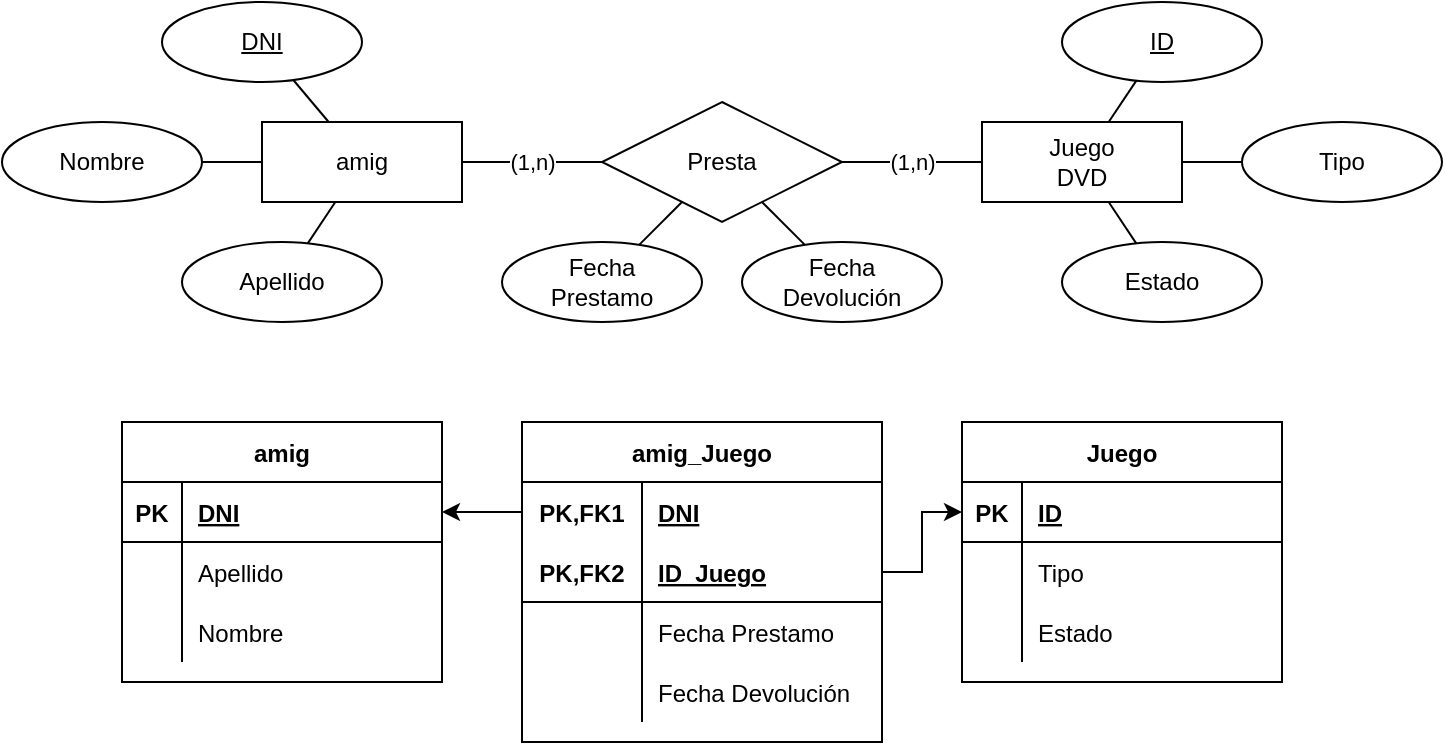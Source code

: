 <mxfile version="13.9.9" type="device" pages="4"><diagram id="AQNqJE5nd0ixuF-CtMlH" name="Ejercicio 1"><mxGraphModel dx="850" dy="504" grid="1" gridSize="10" guides="1" tooltips="1" connect="1" arrows="1" fold="1" page="1" pageScale="1" pageWidth="1100" pageHeight="850" math="0" shadow="0"><root><mxCell id="JbtsNZBHJSZYgDaSx_lo-0"/><mxCell id="JbtsNZBHJSZYgDaSx_lo-1" parent="JbtsNZBHJSZYgDaSx_lo-0"/><mxCell id="JbtsNZBHJSZYgDaSx_lo-2" value="amig" style="shape=table;startSize=30;container=1;collapsible=1;childLayout=tableLayout;fixedRows=1;rowLines=0;fontStyle=1;align=center;resizeLast=1;" vertex="1" parent="JbtsNZBHJSZYgDaSx_lo-1"><mxGeometry x="120" y="220" width="160" height="130" as="geometry"><mxRectangle x="100" y="360" width="70" height="30" as="alternateBounds"/></mxGeometry></mxCell><mxCell id="JbtsNZBHJSZYgDaSx_lo-3" value="" style="shape=partialRectangle;collapsible=0;dropTarget=0;pointerEvents=0;fillColor=none;top=0;left=0;bottom=1;right=0;points=[[0,0.5],[1,0.5]];portConstraint=eastwest;" vertex="1" parent="JbtsNZBHJSZYgDaSx_lo-2"><mxGeometry y="30" width="160" height="30" as="geometry"/></mxCell><mxCell id="JbtsNZBHJSZYgDaSx_lo-4" value="PK" style="shape=partialRectangle;connectable=0;fillColor=none;top=0;left=0;bottom=0;right=0;fontStyle=1;overflow=hidden;" vertex="1" parent="JbtsNZBHJSZYgDaSx_lo-3"><mxGeometry width="30" height="30" as="geometry"/></mxCell><mxCell id="JbtsNZBHJSZYgDaSx_lo-5" value="DNI" style="shape=partialRectangle;connectable=0;fillColor=none;top=0;left=0;bottom=0;right=0;align=left;spacingLeft=6;fontStyle=5;overflow=hidden;" vertex="1" parent="JbtsNZBHJSZYgDaSx_lo-3"><mxGeometry x="30" width="130" height="30" as="geometry"/></mxCell><mxCell id="JbtsNZBHJSZYgDaSx_lo-6" value="" style="shape=partialRectangle;collapsible=0;dropTarget=0;pointerEvents=0;fillColor=none;top=0;left=0;bottom=0;right=0;points=[[0,0.5],[1,0.5]];portConstraint=eastwest;" vertex="1" parent="JbtsNZBHJSZYgDaSx_lo-2"><mxGeometry y="60" width="160" height="30" as="geometry"/></mxCell><mxCell id="JbtsNZBHJSZYgDaSx_lo-7" value="" style="shape=partialRectangle;connectable=0;fillColor=none;top=0;left=0;bottom=0;right=0;editable=1;overflow=hidden;" vertex="1" parent="JbtsNZBHJSZYgDaSx_lo-6"><mxGeometry width="30" height="30" as="geometry"/></mxCell><mxCell id="JbtsNZBHJSZYgDaSx_lo-8" value="Apellido" style="shape=partialRectangle;connectable=0;fillColor=none;top=0;left=0;bottom=0;right=0;align=left;spacingLeft=6;overflow=hidden;" vertex="1" parent="JbtsNZBHJSZYgDaSx_lo-6"><mxGeometry x="30" width="130" height="30" as="geometry"/></mxCell><mxCell id="JbtsNZBHJSZYgDaSx_lo-9" value="" style="shape=partialRectangle;collapsible=0;dropTarget=0;pointerEvents=0;fillColor=none;top=0;left=0;bottom=0;right=0;points=[[0,0.5],[1,0.5]];portConstraint=eastwest;" vertex="1" parent="JbtsNZBHJSZYgDaSx_lo-2"><mxGeometry y="90" width="160" height="30" as="geometry"/></mxCell><mxCell id="JbtsNZBHJSZYgDaSx_lo-10" value="" style="shape=partialRectangle;connectable=0;fillColor=none;top=0;left=0;bottom=0;right=0;editable=1;overflow=hidden;" vertex="1" parent="JbtsNZBHJSZYgDaSx_lo-9"><mxGeometry width="30" height="30" as="geometry"/></mxCell><mxCell id="JbtsNZBHJSZYgDaSx_lo-11" value="Nombre" style="shape=partialRectangle;connectable=0;fillColor=none;top=0;left=0;bottom=0;right=0;align=left;spacingLeft=6;overflow=hidden;" vertex="1" parent="JbtsNZBHJSZYgDaSx_lo-9"><mxGeometry x="30" width="130" height="30" as="geometry"/></mxCell><mxCell id="JbtsNZBHJSZYgDaSx_lo-12" value="Juego" style="shape=table;startSize=30;container=1;collapsible=1;childLayout=tableLayout;fixedRows=1;rowLines=0;fontStyle=1;align=center;resizeLast=1;" vertex="1" parent="JbtsNZBHJSZYgDaSx_lo-1"><mxGeometry x="540" y="220" width="160" height="130" as="geometry"/></mxCell><mxCell id="JbtsNZBHJSZYgDaSx_lo-13" value="" style="shape=partialRectangle;collapsible=0;dropTarget=0;pointerEvents=0;fillColor=none;top=0;left=0;bottom=1;right=0;points=[[0,0.5],[1,0.5]];portConstraint=eastwest;" vertex="1" parent="JbtsNZBHJSZYgDaSx_lo-12"><mxGeometry y="30" width="160" height="30" as="geometry"/></mxCell><mxCell id="JbtsNZBHJSZYgDaSx_lo-14" value="PK" style="shape=partialRectangle;connectable=0;fillColor=none;top=0;left=0;bottom=0;right=0;fontStyle=1;overflow=hidden;" vertex="1" parent="JbtsNZBHJSZYgDaSx_lo-13"><mxGeometry width="30" height="30" as="geometry"/></mxCell><mxCell id="JbtsNZBHJSZYgDaSx_lo-15" value="ID" style="shape=partialRectangle;connectable=0;fillColor=none;top=0;left=0;bottom=0;right=0;align=left;spacingLeft=6;fontStyle=5;overflow=hidden;" vertex="1" parent="JbtsNZBHJSZYgDaSx_lo-13"><mxGeometry x="30" width="130" height="30" as="geometry"/></mxCell><mxCell id="JbtsNZBHJSZYgDaSx_lo-16" value="" style="shape=partialRectangle;collapsible=0;dropTarget=0;pointerEvents=0;fillColor=none;top=0;left=0;bottom=0;right=0;points=[[0,0.5],[1,0.5]];portConstraint=eastwest;" vertex="1" parent="JbtsNZBHJSZYgDaSx_lo-12"><mxGeometry y="60" width="160" height="30" as="geometry"/></mxCell><mxCell id="JbtsNZBHJSZYgDaSx_lo-17" value="" style="shape=partialRectangle;connectable=0;fillColor=none;top=0;left=0;bottom=0;right=0;editable=1;overflow=hidden;" vertex="1" parent="JbtsNZBHJSZYgDaSx_lo-16"><mxGeometry width="30" height="30" as="geometry"/></mxCell><mxCell id="JbtsNZBHJSZYgDaSx_lo-18" value="Tipo" style="shape=partialRectangle;connectable=0;fillColor=none;top=0;left=0;bottom=0;right=0;align=left;spacingLeft=6;overflow=hidden;" vertex="1" parent="JbtsNZBHJSZYgDaSx_lo-16"><mxGeometry x="30" width="130" height="30" as="geometry"/></mxCell><mxCell id="JbtsNZBHJSZYgDaSx_lo-19" value="" style="shape=partialRectangle;collapsible=0;dropTarget=0;pointerEvents=0;fillColor=none;top=0;left=0;bottom=0;right=0;points=[[0,0.5],[1,0.5]];portConstraint=eastwest;" vertex="1" parent="JbtsNZBHJSZYgDaSx_lo-12"><mxGeometry y="90" width="160" height="30" as="geometry"/></mxCell><mxCell id="JbtsNZBHJSZYgDaSx_lo-20" value="" style="shape=partialRectangle;connectable=0;fillColor=none;top=0;left=0;bottom=0;right=0;editable=1;overflow=hidden;" vertex="1" parent="JbtsNZBHJSZYgDaSx_lo-19"><mxGeometry width="30" height="30" as="geometry"/></mxCell><mxCell id="JbtsNZBHJSZYgDaSx_lo-21" value="Estado" style="shape=partialRectangle;connectable=0;fillColor=none;top=0;left=0;bottom=0;right=0;align=left;spacingLeft=6;overflow=hidden;" vertex="1" parent="JbtsNZBHJSZYgDaSx_lo-19"><mxGeometry x="30" width="130" height="30" as="geometry"/></mxCell><mxCell id="JbtsNZBHJSZYgDaSx_lo-22" value="amig" style="whiteSpace=wrap;html=1;align=center;shadow=0;" vertex="1" parent="JbtsNZBHJSZYgDaSx_lo-1"><mxGeometry x="190" y="70" width="100" height="40" as="geometry"/></mxCell><mxCell id="JbtsNZBHJSZYgDaSx_lo-23" value="Juego&lt;br&gt;DVD" style="whiteSpace=wrap;html=1;align=center;shadow=0;" vertex="1" parent="JbtsNZBHJSZYgDaSx_lo-1"><mxGeometry x="550" y="70" width="100" height="40" as="geometry"/></mxCell><mxCell id="JbtsNZBHJSZYgDaSx_lo-24" value="Nombre" style="ellipse;whiteSpace=wrap;html=1;align=center;shadow=0;" vertex="1" parent="JbtsNZBHJSZYgDaSx_lo-1"><mxGeometry x="60" y="70" width="100" height="40" as="geometry"/></mxCell><mxCell id="JbtsNZBHJSZYgDaSx_lo-25" value="" style="endArrow=none;html=1;rounded=0;" edge="1" parent="JbtsNZBHJSZYgDaSx_lo-1" source="JbtsNZBHJSZYgDaSx_lo-22" target="JbtsNZBHJSZYgDaSx_lo-24"><mxGeometry relative="1" as="geometry"><mxPoint x="220" y="210" as="sourcePoint"/><mxPoint x="380" y="210" as="targetPoint"/></mxGeometry></mxCell><mxCell id="JbtsNZBHJSZYgDaSx_lo-26" value="DNI" style="ellipse;whiteSpace=wrap;html=1;align=center;fontStyle=4;shadow=0;" vertex="1" parent="JbtsNZBHJSZYgDaSx_lo-1"><mxGeometry x="140" y="10" width="100" height="40" as="geometry"/></mxCell><mxCell id="JbtsNZBHJSZYgDaSx_lo-27" value="" style="endArrow=none;html=1;rounded=0;" edge="1" parent="JbtsNZBHJSZYgDaSx_lo-1" source="JbtsNZBHJSZYgDaSx_lo-26" target="JbtsNZBHJSZYgDaSx_lo-22"><mxGeometry relative="1" as="geometry"><mxPoint x="220" y="210" as="sourcePoint"/><mxPoint x="380" y="210" as="targetPoint"/></mxGeometry></mxCell><mxCell id="JbtsNZBHJSZYgDaSx_lo-28" value="ID" style="ellipse;whiteSpace=wrap;html=1;align=center;fontStyle=4;shadow=0;" vertex="1" parent="JbtsNZBHJSZYgDaSx_lo-1"><mxGeometry x="590" y="10" width="100" height="40" as="geometry"/></mxCell><mxCell id="JbtsNZBHJSZYgDaSx_lo-29" value="" style="endArrow=none;html=1;rounded=0;" edge="1" parent="JbtsNZBHJSZYgDaSx_lo-1" source="JbtsNZBHJSZYgDaSx_lo-28" target="JbtsNZBHJSZYgDaSx_lo-23"><mxGeometry relative="1" as="geometry"><mxPoint x="620" y="120" as="sourcePoint"/><mxPoint x="780" y="120" as="targetPoint"/></mxGeometry></mxCell><mxCell id="JbtsNZBHJSZYgDaSx_lo-30" value="Presta" style="shape=rhombus;perimeter=rhombusPerimeter;whiteSpace=wrap;html=1;align=center;shadow=0;" vertex="1" parent="JbtsNZBHJSZYgDaSx_lo-1"><mxGeometry x="360" y="60" width="120" height="60" as="geometry"/></mxCell><mxCell id="JbtsNZBHJSZYgDaSx_lo-31" value="(1,n)" style="endArrow=none;html=1;rounded=0;" edge="1" parent="JbtsNZBHJSZYgDaSx_lo-1" source="JbtsNZBHJSZYgDaSx_lo-22" target="JbtsNZBHJSZYgDaSx_lo-30"><mxGeometry relative="1" as="geometry"><mxPoint x="130" y="180" as="sourcePoint"/><mxPoint x="290" y="180" as="targetPoint"/></mxGeometry></mxCell><mxCell id="JbtsNZBHJSZYgDaSx_lo-32" value="(1,n)" style="endArrow=none;html=1;rounded=0;" edge="1" parent="JbtsNZBHJSZYgDaSx_lo-1" source="JbtsNZBHJSZYgDaSx_lo-30" target="JbtsNZBHJSZYgDaSx_lo-23"><mxGeometry relative="1" as="geometry"><mxPoint x="400" y="280" as="sourcePoint"/><mxPoint x="560" y="280" as="targetPoint"/></mxGeometry></mxCell><mxCell id="JbtsNZBHJSZYgDaSx_lo-33" value="Tipo" style="ellipse;whiteSpace=wrap;html=1;align=center;shadow=0;" vertex="1" parent="JbtsNZBHJSZYgDaSx_lo-1"><mxGeometry x="680" y="70" width="100" height="40" as="geometry"/></mxCell><mxCell id="JbtsNZBHJSZYgDaSx_lo-34" value="" style="endArrow=none;html=1;rounded=0;" edge="1" parent="JbtsNZBHJSZYgDaSx_lo-1" source="JbtsNZBHJSZYgDaSx_lo-23" target="JbtsNZBHJSZYgDaSx_lo-33"><mxGeometry relative="1" as="geometry"><mxPoint x="560" y="230" as="sourcePoint"/><mxPoint x="720" y="230" as="targetPoint"/></mxGeometry></mxCell><mxCell id="JbtsNZBHJSZYgDaSx_lo-35" value="Fecha&lt;br&gt;Prestamo" style="ellipse;whiteSpace=wrap;html=1;align=center;shadow=0;" vertex="1" parent="JbtsNZBHJSZYgDaSx_lo-1"><mxGeometry x="310" y="130" width="100" height="40" as="geometry"/></mxCell><mxCell id="JbtsNZBHJSZYgDaSx_lo-36" value="" style="endArrow=none;html=1;rounded=0;" edge="1" parent="JbtsNZBHJSZYgDaSx_lo-1" source="JbtsNZBHJSZYgDaSx_lo-35" target="JbtsNZBHJSZYgDaSx_lo-30"><mxGeometry relative="1" as="geometry"><mxPoint x="290" y="220" as="sourcePoint"/><mxPoint x="450" y="220" as="targetPoint"/></mxGeometry></mxCell><mxCell id="JbtsNZBHJSZYgDaSx_lo-37" value="Fecha&lt;br&gt;Devolución" style="ellipse;whiteSpace=wrap;html=1;align=center;" vertex="1" parent="JbtsNZBHJSZYgDaSx_lo-1"><mxGeometry x="430" y="130" width="100" height="40" as="geometry"/></mxCell><mxCell id="JbtsNZBHJSZYgDaSx_lo-38" value="" style="endArrow=none;html=1;rounded=0;" edge="1" parent="JbtsNZBHJSZYgDaSx_lo-1" source="JbtsNZBHJSZYgDaSx_lo-30" target="JbtsNZBHJSZYgDaSx_lo-37"><mxGeometry relative="1" as="geometry"><mxPoint x="460" y="280" as="sourcePoint"/><mxPoint x="620" y="280" as="targetPoint"/></mxGeometry></mxCell><mxCell id="JbtsNZBHJSZYgDaSx_lo-39" value="Estado" style="ellipse;whiteSpace=wrap;html=1;align=center;" vertex="1" parent="JbtsNZBHJSZYgDaSx_lo-1"><mxGeometry x="590" y="130" width="100" height="40" as="geometry"/></mxCell><mxCell id="JbtsNZBHJSZYgDaSx_lo-40" value="" style="endArrow=none;html=1;rounded=0;" edge="1" parent="JbtsNZBHJSZYgDaSx_lo-1" source="JbtsNZBHJSZYgDaSx_lo-23" target="JbtsNZBHJSZYgDaSx_lo-39"><mxGeometry relative="1" as="geometry"><mxPoint x="452.568" y="3.784" as="sourcePoint"/><mxPoint x="520" y="310" as="targetPoint"/></mxGeometry></mxCell><mxCell id="JbtsNZBHJSZYgDaSx_lo-41" value="Apellido" style="ellipse;whiteSpace=wrap;html=1;align=center;" vertex="1" parent="JbtsNZBHJSZYgDaSx_lo-1"><mxGeometry x="150" y="130" width="100" height="40" as="geometry"/></mxCell><mxCell id="JbtsNZBHJSZYgDaSx_lo-42" value="" style="endArrow=none;html=1;rounded=0;" edge="1" parent="JbtsNZBHJSZYgDaSx_lo-1" source="JbtsNZBHJSZYgDaSx_lo-22" target="JbtsNZBHJSZYgDaSx_lo-41"><mxGeometry relative="1" as="geometry"><mxPoint x="140" y="430" as="sourcePoint"/><mxPoint x="300" y="430" as="targetPoint"/></mxGeometry></mxCell><mxCell id="JbtsNZBHJSZYgDaSx_lo-43" value="amig_Juego" style="shape=table;startSize=30;container=1;collapsible=1;childLayout=tableLayout;fixedRows=1;rowLines=0;fontStyle=1;align=center;resizeLast=1;" vertex="1" parent="JbtsNZBHJSZYgDaSx_lo-1"><mxGeometry x="320" y="220" width="180" height="160" as="geometry"/></mxCell><mxCell id="JbtsNZBHJSZYgDaSx_lo-44" value="" style="shape=partialRectangle;collapsible=0;dropTarget=0;pointerEvents=0;fillColor=none;top=0;left=0;bottom=0;right=0;points=[[0,0.5],[1,0.5]];portConstraint=eastwest;" vertex="1" parent="JbtsNZBHJSZYgDaSx_lo-43"><mxGeometry y="30" width="180" height="30" as="geometry"/></mxCell><mxCell id="JbtsNZBHJSZYgDaSx_lo-45" value="PK,FK1" style="shape=partialRectangle;connectable=0;fillColor=none;top=0;left=0;bottom=0;right=0;fontStyle=1;overflow=hidden;" vertex="1" parent="JbtsNZBHJSZYgDaSx_lo-44"><mxGeometry width="60" height="30" as="geometry"/></mxCell><mxCell id="JbtsNZBHJSZYgDaSx_lo-46" value="DNI" style="shape=partialRectangle;connectable=0;fillColor=none;top=0;left=0;bottom=0;right=0;align=left;spacingLeft=6;fontStyle=5;overflow=hidden;" vertex="1" parent="JbtsNZBHJSZYgDaSx_lo-44"><mxGeometry x="60" width="120" height="30" as="geometry"/></mxCell><mxCell id="JbtsNZBHJSZYgDaSx_lo-47" value="" style="shape=partialRectangle;collapsible=0;dropTarget=0;pointerEvents=0;fillColor=none;top=0;left=0;bottom=1;right=0;points=[[0,0.5],[1,0.5]];portConstraint=eastwest;" vertex="1" parent="JbtsNZBHJSZYgDaSx_lo-43"><mxGeometry y="60" width="180" height="30" as="geometry"/></mxCell><mxCell id="JbtsNZBHJSZYgDaSx_lo-48" value="PK,FK2" style="shape=partialRectangle;connectable=0;fillColor=none;top=0;left=0;bottom=0;right=0;fontStyle=1;overflow=hidden;" vertex="1" parent="JbtsNZBHJSZYgDaSx_lo-47"><mxGeometry width="60" height="30" as="geometry"/></mxCell><mxCell id="JbtsNZBHJSZYgDaSx_lo-49" value="ID_Juego" style="shape=partialRectangle;connectable=0;fillColor=none;top=0;left=0;bottom=0;right=0;align=left;spacingLeft=6;fontStyle=5;overflow=hidden;" vertex="1" parent="JbtsNZBHJSZYgDaSx_lo-47"><mxGeometry x="60" width="120" height="30" as="geometry"/></mxCell><mxCell id="JbtsNZBHJSZYgDaSx_lo-50" value="" style="shape=partialRectangle;collapsible=0;dropTarget=0;pointerEvents=0;fillColor=none;top=0;left=0;bottom=0;right=0;points=[[0,0.5],[1,0.5]];portConstraint=eastwest;" vertex="1" parent="JbtsNZBHJSZYgDaSx_lo-43"><mxGeometry y="90" width="180" height="30" as="geometry"/></mxCell><mxCell id="JbtsNZBHJSZYgDaSx_lo-51" value="" style="shape=partialRectangle;connectable=0;fillColor=none;top=0;left=0;bottom=0;right=0;editable=1;overflow=hidden;" vertex="1" parent="JbtsNZBHJSZYgDaSx_lo-50"><mxGeometry width="60" height="30" as="geometry"/></mxCell><mxCell id="JbtsNZBHJSZYgDaSx_lo-52" value="Fecha Prestamo" style="shape=partialRectangle;connectable=0;fillColor=none;top=0;left=0;bottom=0;right=0;align=left;spacingLeft=6;overflow=hidden;" vertex="1" parent="JbtsNZBHJSZYgDaSx_lo-50"><mxGeometry x="60" width="120" height="30" as="geometry"/></mxCell><mxCell id="JbtsNZBHJSZYgDaSx_lo-53" value="" style="shape=partialRectangle;collapsible=0;dropTarget=0;pointerEvents=0;fillColor=none;top=0;left=0;bottom=0;right=0;points=[[0,0.5],[1,0.5]];portConstraint=eastwest;" vertex="1" parent="JbtsNZBHJSZYgDaSx_lo-43"><mxGeometry y="120" width="180" height="30" as="geometry"/></mxCell><mxCell id="JbtsNZBHJSZYgDaSx_lo-54" value="" style="shape=partialRectangle;connectable=0;fillColor=none;top=0;left=0;bottom=0;right=0;editable=1;overflow=hidden;" vertex="1" parent="JbtsNZBHJSZYgDaSx_lo-53"><mxGeometry width="60" height="30" as="geometry"/></mxCell><mxCell id="JbtsNZBHJSZYgDaSx_lo-55" value="Fecha Devolución" style="shape=partialRectangle;connectable=0;fillColor=none;top=0;left=0;bottom=0;right=0;align=left;spacingLeft=6;overflow=hidden;" vertex="1" parent="JbtsNZBHJSZYgDaSx_lo-53"><mxGeometry x="60" width="120" height="30" as="geometry"/></mxCell><mxCell id="JbtsNZBHJSZYgDaSx_lo-56" style="edgeStyle=orthogonalEdgeStyle;rounded=0;orthogonalLoop=1;jettySize=auto;html=1;" edge="1" parent="JbtsNZBHJSZYgDaSx_lo-1" source="JbtsNZBHJSZYgDaSx_lo-44" target="JbtsNZBHJSZYgDaSx_lo-3"><mxGeometry relative="1" as="geometry"/></mxCell><mxCell id="JbtsNZBHJSZYgDaSx_lo-57" style="edgeStyle=orthogonalEdgeStyle;rounded=0;orthogonalLoop=1;jettySize=auto;html=1;entryX=0;entryY=0.5;entryDx=0;entryDy=0;" edge="1" parent="JbtsNZBHJSZYgDaSx_lo-1" source="JbtsNZBHJSZYgDaSx_lo-47" target="JbtsNZBHJSZYgDaSx_lo-13"><mxGeometry relative="1" as="geometry"/></mxCell></root></mxGraphModel></diagram><diagram id="VpM6a7z6Uw1zdQQ8YlTe" name="Ejercicio 2"><mxGraphModel dx="866" dy="520" grid="1" gridSize="10" guides="1" tooltips="1" connect="1" arrows="1" fold="1" page="1" pageScale="1" pageWidth="1100" pageHeight="850" math="0" shadow="0"><root><mxCell id="Q-ZbynNbJ8ffGi5sodpJ-0"/><mxCell id="Q-ZbynNbJ8ffGi5sodpJ-1" parent="Q-ZbynNbJ8ffGi5sodpJ-0"/><mxCell id="wdp113kp_lpB5B-qqdH5-0" value="Zona EMI" style="whiteSpace=wrap;html=1;align=center;" vertex="1" parent="Q-ZbynNbJ8ffGi5sodpJ-1"><mxGeometry x="200" y="240" width="80" height="40" as="geometry"/></mxCell><mxCell id="wdp113kp_lpB5B-qqdH5-1" value="Responsable" style="whiteSpace=wrap;html=1;align=center;" vertex="1" parent="Q-ZbynNbJ8ffGi5sodpJ-1"><mxGeometry x="600" y="240" width="80" height="40" as="geometry"/></mxCell><mxCell id="wdp113kp_lpB5B-qqdH5-3" value="Corresponde" style="shape=rhombus;perimeter=rhombusPerimeter;whiteSpace=wrap;html=1;align=center;" vertex="1" parent="Q-ZbynNbJ8ffGi5sodpJ-1"><mxGeometry x="380" y="230" width="120" height="60" as="geometry"/></mxCell><mxCell id="wdp113kp_lpB5B-qqdH5-4" value="(1,n)" style="endArrow=none;html=1;rounded=0;" edge="1" parent="Q-ZbynNbJ8ffGi5sodpJ-1" source="wdp113kp_lpB5B-qqdH5-0" target="wdp113kp_lpB5B-qqdH5-3"><mxGeometry relative="1" as="geometry"><mxPoint x="340" y="380" as="sourcePoint"/><mxPoint x="500" y="380" as="targetPoint"/></mxGeometry></mxCell><mxCell id="wdp113kp_lpB5B-qqdH5-5" value="(1,n)" style="endArrow=none;html=1;rounded=0;" edge="1" parent="Q-ZbynNbJ8ffGi5sodpJ-1" source="wdp113kp_lpB5B-qqdH5-3" target="wdp113kp_lpB5B-qqdH5-1"><mxGeometry relative="1" as="geometry"><mxPoint x="270" y="400" as="sourcePoint"/><mxPoint x="430" y="400" as="targetPoint"/></mxGeometry></mxCell><mxCell id="zq14iT3LUtiF4rMbas0S-0" value="Sistema de Carga" style="whiteSpace=wrap;html=1;align=center;" vertex="1" parent="Q-ZbynNbJ8ffGi5sodpJ-1"><mxGeometry x="590" y="660" width="100" height="40" as="geometry"/></mxCell><mxCell id="zq14iT3LUtiF4rMbas0S-1" value="Vehículo" style="whiteSpace=wrap;html=1;align=center;" vertex="1" parent="Q-ZbynNbJ8ffGi5sodpJ-1"><mxGeometry x="600" y="480" width="80" height="40" as="geometry"/></mxCell><mxCell id="zq14iT3LUtiF4rMbas0S-3" value="Patente" style="ellipse;whiteSpace=wrap;html=1;align=center;fontStyle=4;" vertex="1" parent="Q-ZbynNbJ8ffGi5sodpJ-1"><mxGeometry x="700" y="510" width="100" height="40" as="geometry"/></mxCell><mxCell id="zq14iT3LUtiF4rMbas0S-4" value="" style="endArrow=none;html=1;rounded=0;" edge="1" parent="Q-ZbynNbJ8ffGi5sodpJ-1" source="zq14iT3LUtiF4rMbas0S-3" target="zq14iT3LUtiF4rMbas0S-1"><mxGeometry relative="1" as="geometry"><mxPoint x="480" y="640" as="sourcePoint"/><mxPoint x="640" y="640" as="targetPoint"/></mxGeometry></mxCell><mxCell id="zq14iT3LUtiF4rMbas0S-13" value="Crédito" style="ellipse;whiteSpace=wrap;html=1;align=center;" vertex="1" parent="Q-ZbynNbJ8ffGi5sodpJ-1"><mxGeometry x="700" y="450" width="100" height="40" as="geometry"/></mxCell><mxCell id="zq14iT3LUtiF4rMbas0S-14" value="" style="endArrow=none;html=1;rounded=0;" edge="1" parent="Q-ZbynNbJ8ffGi5sodpJ-1" source="zq14iT3LUtiF4rMbas0S-13" target="zq14iT3LUtiF4rMbas0S-1"><mxGeometry relative="1" as="geometry"><mxPoint x="570" y="500" as="sourcePoint"/><mxPoint x="590" y="500" as="targetPoint"/></mxGeometry></mxCell><mxCell id="zq14iT3LUtiF4rMbas0S-16" value="Tramo" style="ellipse;whiteSpace=wrap;html=1;align=center;" vertex="1" parent="Q-ZbynNbJ8ffGi5sodpJ-1"><mxGeometry x="90" y="240" width="100" height="40" as="geometry"/></mxCell><mxCell id="zq14iT3LUtiF4rMbas0S-18" value="" style="endArrow=none;html=1;rounded=0;" edge="1" parent="Q-ZbynNbJ8ffGi5sodpJ-1" source="wdp113kp_lpB5B-qqdH5-0" target="zq14iT3LUtiF4rMbas0S-16"><mxGeometry relative="1" as="geometry"><mxPoint x="200" y="310" as="sourcePoint"/><mxPoint x="360" y="310" as="targetPoint"/></mxGeometry></mxCell><mxCell id="zq14iT3LUtiF4rMbas0S-19" value="Calle" style="ellipse;whiteSpace=wrap;html=1;align=center;" vertex="1" parent="Q-ZbynNbJ8ffGi5sodpJ-1"><mxGeometry x="80" y="300" width="100" height="40" as="geometry"/></mxCell><mxCell id="zq14iT3LUtiF4rMbas0S-20" value="Altura Inicial" style="ellipse;whiteSpace=wrap;html=1;align=center;" vertex="1" parent="Q-ZbynNbJ8ffGi5sodpJ-1"><mxGeometry y="270" width="100" height="40" as="geometry"/></mxCell><mxCell id="zq14iT3LUtiF4rMbas0S-21" value="Altura Final" style="ellipse;whiteSpace=wrap;html=1;align=center;" vertex="1" parent="Q-ZbynNbJ8ffGi5sodpJ-1"><mxGeometry y="210" width="100" height="40" as="geometry"/></mxCell><mxCell id="zq14iT3LUtiF4rMbas0S-22" value="" style="endArrow=none;html=1;rounded=0;" edge="1" parent="Q-ZbynNbJ8ffGi5sodpJ-1" source="zq14iT3LUtiF4rMbas0S-16" target="zq14iT3LUtiF4rMbas0S-20"><mxGeometry relative="1" as="geometry"><mxPoint x="410" y="450" as="sourcePoint"/><mxPoint x="570" y="460" as="targetPoint"/></mxGeometry></mxCell><mxCell id="zq14iT3LUtiF4rMbas0S-23" value="" style="endArrow=none;html=1;rounded=0;" edge="1" parent="Q-ZbynNbJ8ffGi5sodpJ-1" source="zq14iT3LUtiF4rMbas0S-16" target="zq14iT3LUtiF4rMbas0S-21"><mxGeometry relative="1" as="geometry"><mxPoint x="340" y="470" as="sourcePoint"/><mxPoint x="500" y="470" as="targetPoint"/></mxGeometry></mxCell><mxCell id="zq14iT3LUtiF4rMbas0S-24" value="" style="endArrow=none;html=1;rounded=0;" edge="1" parent="Q-ZbynNbJ8ffGi5sodpJ-1" source="zq14iT3LUtiF4rMbas0S-16" target="zq14iT3LUtiF4rMbas0S-19"><mxGeometry relative="1" as="geometry"><mxPoint x="250" y="380" as="sourcePoint"/><mxPoint x="250" y="435" as="targetPoint"/></mxGeometry></mxCell><mxCell id="apzuVv3MMKNvZ5s_PKcF-0" value="Registra" style="shape=rhombus;perimeter=rhombusPerimeter;whiteSpace=wrap;html=1;align=center;" vertex="1" parent="Q-ZbynNbJ8ffGi5sodpJ-1"><mxGeometry x="600" y="350" width="80" height="60" as="geometry"/></mxCell><mxCell id="apzuVv3MMKNvZ5s_PKcF-1" value="(1,n)" style="endArrow=none;html=1;rounded=0;exitX=0.5;exitY=1;exitDx=0;exitDy=0;" edge="1" parent="Q-ZbynNbJ8ffGi5sodpJ-1" source="wdp113kp_lpB5B-qqdH5-1" target="apzuVv3MMKNvZ5s_PKcF-0"><mxGeometry relative="1" as="geometry"><mxPoint x="420" y="470" as="sourcePoint"/><mxPoint x="580" y="470" as="targetPoint"/></mxGeometry></mxCell><mxCell id="apzuVv3MMKNvZ5s_PKcF-2" value="(1,n)" style="endArrow=none;html=1;rounded=0;" edge="1" parent="Q-ZbynNbJ8ffGi5sodpJ-1" source="apzuVv3MMKNvZ5s_PKcF-0" target="zq14iT3LUtiF4rMbas0S-1"><mxGeometry relative="1" as="geometry"><mxPoint x="450" y="440" as="sourcePoint"/><mxPoint x="610" y="440" as="targetPoint"/></mxGeometry></mxCell><mxCell id="apzuVv3MMKNvZ5s_PKcF-3" value="Entrada" style="ellipse;whiteSpace=wrap;html=1;align=center;" vertex="1" parent="Q-ZbynNbJ8ffGi5sodpJ-1"><mxGeometry x="700" y="330" width="100" height="40" as="geometry"/></mxCell><mxCell id="apzuVv3MMKNvZ5s_PKcF-4" value="Salida" style="ellipse;whiteSpace=wrap;html=1;align=center;" vertex="1" parent="Q-ZbynNbJ8ffGi5sodpJ-1"><mxGeometry x="700" y="390" width="100" height="40" as="geometry"/></mxCell><mxCell id="apzuVv3MMKNvZ5s_PKcF-5" value="" style="endArrow=none;html=1;rounded=0;" edge="1" parent="Q-ZbynNbJ8ffGi5sodpJ-1" source="apzuVv3MMKNvZ5s_PKcF-0" target="apzuVv3MMKNvZ5s_PKcF-4"><mxGeometry relative="1" as="geometry"><mxPoint x="670" y="430" as="sourcePoint"/><mxPoint x="830" y="430" as="targetPoint"/></mxGeometry></mxCell><mxCell id="apzuVv3MMKNvZ5s_PKcF-6" value="" style="endArrow=none;html=1;rounded=0;" edge="1" parent="Q-ZbynNbJ8ffGi5sodpJ-1" source="apzuVv3MMKNvZ5s_PKcF-0" target="apzuVv3MMKNvZ5s_PKcF-3"><mxGeometry relative="1" as="geometry"><mxPoint x="680" y="440" as="sourcePoint"/><mxPoint x="840" y="440" as="targetPoint"/></mxGeometry></mxCell><mxCell id="JIhF51S1vWcpIqapycC8-0" value="Estaciona" style="shape=rhombus;perimeter=rhombusPerimeter;whiteSpace=wrap;html=1;align=center;" vertex="1" parent="Q-ZbynNbJ8ffGi5sodpJ-1"><mxGeometry x="380" y="350" width="120" height="60" as="geometry"/></mxCell><mxCell id="JIhF51S1vWcpIqapycC8-1" value="(1,n)" style="endArrow=none;html=1;rounded=0;" edge="1" parent="Q-ZbynNbJ8ffGi5sodpJ-1" source="wdp113kp_lpB5B-qqdH5-0" target="JIhF51S1vWcpIqapycC8-0"><mxGeometry relative="1" as="geometry"><mxPoint x="440" y="340" as="sourcePoint"/><mxPoint x="600" y="340" as="targetPoint"/></mxGeometry></mxCell><mxCell id="JIhF51S1vWcpIqapycC8-2" value="(0,n)" style="endArrow=none;html=1;rounded=0;" edge="1" parent="Q-ZbynNbJ8ffGi5sodpJ-1" source="zq14iT3LUtiF4rMbas0S-1" target="JIhF51S1vWcpIqapycC8-0"><mxGeometry relative="1" as="geometry"><mxPoint x="280.769" y="290" as="sourcePoint"/><mxPoint x="423.913" y="383.043" as="targetPoint"/></mxGeometry></mxCell><mxCell id="JIhF51S1vWcpIqapycC8-3" value="Importe" style="ellipse;whiteSpace=wrap;html=1;align=center;" vertex="1" parent="Q-ZbynNbJ8ffGi5sodpJ-1"><mxGeometry x="190" y="320" width="100" height="40" as="geometry"/></mxCell><mxCell id="JIhF51S1vWcpIqapycC8-4" value="" style="endArrow=none;html=1;rounded=0;" edge="1" parent="Q-ZbynNbJ8ffGi5sodpJ-1" source="JIhF51S1vWcpIqapycC8-3" target="wdp113kp_lpB5B-qqdH5-0"><mxGeometry relative="1" as="geometry"><mxPoint x="150" y="350" as="sourcePoint"/><mxPoint x="310" y="350" as="targetPoint"/></mxGeometry></mxCell><mxCell id="JIhF51S1vWcpIqapycC8-7" value="Carga" style="shape=rhombus;perimeter=rhombusPerimeter;whiteSpace=wrap;html=1;align=center;" vertex="1" parent="Q-ZbynNbJ8ffGi5sodpJ-1"><mxGeometry x="580" y="560" width="120" height="60" as="geometry"/></mxCell><mxCell id="JIhF51S1vWcpIqapycC8-8" value="(0,n)" style="endArrow=none;html=1;rounded=0;" edge="1" parent="Q-ZbynNbJ8ffGi5sodpJ-1" source="JIhF51S1vWcpIqapycC8-7" target="zq14iT3LUtiF4rMbas0S-1"><mxGeometry relative="1" as="geometry"><mxPoint x="430" y="560" as="sourcePoint"/><mxPoint x="590" y="560" as="targetPoint"/></mxGeometry></mxCell><mxCell id="JIhF51S1vWcpIqapycC8-9" value="(1,n)" style="endArrow=none;html=1;rounded=0;" edge="1" parent="Q-ZbynNbJ8ffGi5sodpJ-1" source="zq14iT3LUtiF4rMbas0S-0" target="JIhF51S1vWcpIqapycC8-7"><mxGeometry relative="1" as="geometry"><mxPoint x="260" y="540" as="sourcePoint"/><mxPoint x="420" y="540" as="targetPoint"/></mxGeometry></mxCell><mxCell id="y3nWeeptPJFHzem7lm7x-0" value="Inspector" style="whiteSpace=wrap;html=1;align=center;" vertex="1" parent="Q-ZbynNbJ8ffGi5sodpJ-1"><mxGeometry x="200" y="480" width="80" height="40" as="geometry"/></mxCell><mxCell id="y3nWeeptPJFHzem7lm7x-1" value="controla" style="shape=rhombus;perimeter=rhombusPerimeter;whiteSpace=wrap;html=1;align=center;" vertex="1" parent="Q-ZbynNbJ8ffGi5sodpJ-1"><mxGeometry x="380" y="470" width="120" height="60" as="geometry"/></mxCell><mxCell id="y3nWeeptPJFHzem7lm7x-2" value="(1,n)" style="endArrow=none;html=1;rounded=0;" edge="1" parent="Q-ZbynNbJ8ffGi5sodpJ-1" source="y3nWeeptPJFHzem7lm7x-0" target="y3nWeeptPJFHzem7lm7x-1"><mxGeometry relative="1" as="geometry"><mxPoint x="280" y="560" as="sourcePoint"/><mxPoint x="440" y="560" as="targetPoint"/></mxGeometry></mxCell><mxCell id="y3nWeeptPJFHzem7lm7x-3" value="(0,n)" style="endArrow=none;html=1;rounded=0;" edge="1" parent="Q-ZbynNbJ8ffGi5sodpJ-1" source="zq14iT3LUtiF4rMbas0S-1" target="y3nWeeptPJFHzem7lm7x-1"><mxGeometry relative="1" as="geometry"><mxPoint x="290" y="510" as="sourcePoint"/><mxPoint x="420" y="502" as="targetPoint"/></mxGeometry></mxCell><mxCell id="y3nWeeptPJFHzem7lm7x-4" value="ID" style="ellipse;whiteSpace=wrap;html=1;align=center;fontStyle=4;" vertex="1" parent="Q-ZbynNbJ8ffGi5sodpJ-1"><mxGeometry x="90" y="480" width="100" height="40" as="geometry"/></mxCell><mxCell id="y3nWeeptPJFHzem7lm7x-5" value="" style="endArrow=none;html=1;rounded=0;" edge="1" parent="Q-ZbynNbJ8ffGi5sodpJ-1" source="y3nWeeptPJFHzem7lm7x-4" target="y3nWeeptPJFHzem7lm7x-0"><mxGeometry relative="1" as="geometry"><mxPoint x="240" y="620" as="sourcePoint"/><mxPoint x="400" y="620" as="targetPoint"/></mxGeometry></mxCell><mxCell id="6PQCKUaFSjwAATf5gT9p-0" value="ID" style="ellipse;whiteSpace=wrap;html=1;align=center;fontStyle=4;" vertex="1" parent="Q-ZbynNbJ8ffGi5sodpJ-1"><mxGeometry x="700" y="240" width="100" height="40" as="geometry"/></mxCell><mxCell id="6PQCKUaFSjwAATf5gT9p-1" value="" style="endArrow=none;html=1;rounded=0;" edge="1" parent="Q-ZbynNbJ8ffGi5sodpJ-1" source="wdp113kp_lpB5B-qqdH5-1" target="6PQCKUaFSjwAATf5gT9p-0"><mxGeometry relative="1" as="geometry"><mxPoint x="679.333" y="382" as="sourcePoint"/><mxPoint x="718.689" y="371.267" as="targetPoint"/></mxGeometry></mxCell></root></mxGraphModel></diagram><diagram id="sVqIbf6Osk-1mKqEQhUN" name="Ejercicio 3"><mxGraphModel dx="866" dy="520" grid="1" gridSize="10" guides="1" tooltips="1" connect="1" arrows="1" fold="1" page="1" pageScale="1" pageWidth="1100" pageHeight="850" math="0" shadow="0"><root><mxCell id="_vjxxAeKEfJsMuhvsnN5-0"/><mxCell id="_vjxxAeKEfJsMuhvsnN5-1" parent="_vjxxAeKEfJsMuhvsnN5-0"/><mxCell id="_vjxxAeKEfJsMuhvsnN5-2" value="Proveedor" style="whiteSpace=wrap;html=1;align=center;" parent="_vjxxAeKEfJsMuhvsnN5-1" vertex="1"><mxGeometry x="305" y="530" width="100" height="40" as="geometry"/></mxCell><mxCell id="_vjxxAeKEfJsMuhvsnN5-3" value="Cliente" style="whiteSpace=wrap;html=1;align=center;" parent="_vjxxAeKEfJsMuhvsnN5-1" vertex="1"><mxGeometry x="920" y="230" width="100" height="40" as="geometry"/></mxCell><mxCell id="_vjxxAeKEfJsMuhvsnN5-4" value="Producto" style="whiteSpace=wrap;html=1;align=center;" parent="_vjxxAeKEfJsMuhvsnN5-1" vertex="1"><mxGeometry x="670" y="530" width="100" height="40" as="geometry"/></mxCell><mxCell id="_vjxxAeKEfJsMuhvsnN5-6" value="Vendedor" style="whiteSpace=wrap;html=1;align=center;" parent="_vjxxAeKEfJsMuhvsnN5-1" vertex="1"><mxGeometry x="510" y="230" width="100" height="40" as="geometry"/></mxCell><mxCell id="_vjxxAeKEfJsMuhvsnN5-7" value="CUIT" style="ellipse;whiteSpace=wrap;html=1;align=center;fontStyle=4;" parent="_vjxxAeKEfJsMuhvsnN5-1" vertex="1"><mxGeometry x="175" y="530" width="100" height="40" as="geometry"/></mxCell><mxCell id="_vjxxAeKEfJsMuhvsnN5-9" value="" style="endArrow=none;html=1;rounded=0;" parent="_vjxxAeKEfJsMuhvsnN5-1" source="_vjxxAeKEfJsMuhvsnN5-7" target="_vjxxAeKEfJsMuhvsnN5-2" edge="1"><mxGeometry relative="1" as="geometry"><mxPoint x="265" y="660" as="sourcePoint"/><mxPoint x="425" y="660" as="targetPoint"/></mxGeometry></mxCell><mxCell id="_vjxxAeKEfJsMuhvsnN5-10" value="Nombre" style="ellipse;whiteSpace=wrap;html=1;align=center;" parent="_vjxxAeKEfJsMuhvsnN5-1" vertex="1"><mxGeometry x="185" y="570" width="100" height="40" as="geometry"/></mxCell><mxCell id="_vjxxAeKEfJsMuhvsnN5-11" value="" style="endArrow=none;html=1;rounded=0;" parent="_vjxxAeKEfJsMuhvsnN5-1" source="_vjxxAeKEfJsMuhvsnN5-10" target="_vjxxAeKEfJsMuhvsnN5-2" edge="1"><mxGeometry relative="1" as="geometry"><mxPoint x="275" y="700" as="sourcePoint"/><mxPoint x="435" y="700" as="targetPoint"/></mxGeometry></mxCell><mxCell id="_vjxxAeKEfJsMuhvsnN5-12" value="Dirección" style="ellipse;whiteSpace=wrap;html=1;align=center;" parent="_vjxxAeKEfJsMuhvsnN5-1" vertex="1"><mxGeometry x="215" y="610" width="100" height="40" as="geometry"/></mxCell><mxCell id="_vjxxAeKEfJsMuhvsnN5-13" value="" style="endArrow=none;html=1;rounded=0;" parent="_vjxxAeKEfJsMuhvsnN5-1" source="_vjxxAeKEfJsMuhvsnN5-2" target="_vjxxAeKEfJsMuhvsnN5-12" edge="1"><mxGeometry relative="1" as="geometry"><mxPoint x="245" y="750" as="sourcePoint"/><mxPoint x="405" y="750" as="targetPoint"/></mxGeometry></mxCell><mxCell id="_vjxxAeKEfJsMuhvsnN5-14" value="Teléfono" style="ellipse;shape=doubleEllipse;margin=3;whiteSpace=wrap;html=1;align=center;" parent="_vjxxAeKEfJsMuhvsnN5-1" vertex="1"><mxGeometry x="255" y="650" width="100" height="40" as="geometry"/></mxCell><mxCell id="_vjxxAeKEfJsMuhvsnN5-15" value="" style="endArrow=none;html=1;rounded=0;" parent="_vjxxAeKEfJsMuhvsnN5-1" source="_vjxxAeKEfJsMuhvsnN5-2" target="_vjxxAeKEfJsMuhvsnN5-14" edge="1"><mxGeometry relative="1" as="geometry"><mxPoint x="425" y="750" as="sourcePoint"/><mxPoint x="585" y="750" as="targetPoint"/></mxGeometry></mxCell><mxCell id="_vjxxAeKEfJsMuhvsnN5-16" value="Página Web" style="ellipse;whiteSpace=wrap;html=1;align=center;" parent="_vjxxAeKEfJsMuhvsnN5-1" vertex="1"><mxGeometry x="185" y="490" width="100" height="40" as="geometry"/></mxCell><mxCell id="_vjxxAeKEfJsMuhvsnN5-17" value="" style="endArrow=none;html=1;rounded=0;" parent="_vjxxAeKEfJsMuhvsnN5-1" source="_vjxxAeKEfJsMuhvsnN5-16" target="_vjxxAeKEfJsMuhvsnN5-2" edge="1"><mxGeometry relative="1" as="geometry"><mxPoint x="295" y="720" as="sourcePoint"/><mxPoint x="455" y="720" as="targetPoint"/></mxGeometry></mxCell><mxCell id="_vjxxAeKEfJsMuhvsnN5-18" value="" style="triangle;whiteSpace=wrap;html=1;rotation=90;" parent="_vjxxAeKEfJsMuhvsnN5-1" vertex="1"><mxGeometry x="700" y="225" width="40" height="50" as="geometry"/></mxCell><mxCell id="_vjxxAeKEfJsMuhvsnN5-19" value="" style="endArrow=none;html=1;rounded=0;" parent="_vjxxAeKEfJsMuhvsnN5-1" source="_vjxxAeKEfJsMuhvsnN5-18" target="_vjxxAeKEfJsMuhvsnN5-3" edge="1"><mxGeometry relative="1" as="geometry"><mxPoint x="690" y="360" as="sourcePoint"/><mxPoint x="850" y="360" as="targetPoint"/></mxGeometry></mxCell><mxCell id="_vjxxAeKEfJsMuhvsnN5-20" value="" style="endArrow=none;html=1;rounded=0;" parent="_vjxxAeKEfJsMuhvsnN5-1" source="_vjxxAeKEfJsMuhvsnN5-18" target="_vjxxAeKEfJsMuhvsnN5-6" edge="1"><mxGeometry relative="1" as="geometry"><mxPoint x="750.909" y="183.636" as="sourcePoint"/><mxPoint x="804" y="250" as="targetPoint"/></mxGeometry></mxCell><mxCell id="_vjxxAeKEfJsMuhvsnN5-21" value="Persona" style="whiteSpace=wrap;html=1;align=center;" parent="_vjxxAeKEfJsMuhvsnN5-1" vertex="1"><mxGeometry x="670" y="150" width="100" height="40" as="geometry"/></mxCell><mxCell id="_vjxxAeKEfJsMuhvsnN5-22" value="" style="endArrow=none;html=1;rounded=0;" parent="_vjxxAeKEfJsMuhvsnN5-1" source="_vjxxAeKEfJsMuhvsnN5-21" target="_vjxxAeKEfJsMuhvsnN5-18" edge="1"><mxGeometry relative="1" as="geometry"><mxPoint x="690" y="380" as="sourcePoint"/><mxPoint x="850" y="380" as="targetPoint"/></mxGeometry></mxCell><mxCell id="_vjxxAeKEfJsMuhvsnN5-23" value="Identificación" style="ellipse;whiteSpace=wrap;html=1;align=center;fontStyle=4;" parent="_vjxxAeKEfJsMuhvsnN5-1" vertex="1"><mxGeometry x="670" y="10" width="100" height="40" as="geometry"/></mxCell><mxCell id="_vjxxAeKEfJsMuhvsnN5-24" value="" style="endArrow=none;html=1;rounded=0;" parent="_vjxxAeKEfJsMuhvsnN5-1" source="_vjxxAeKEfJsMuhvsnN5-23" target="_vjxxAeKEfJsMuhvsnN5-21" edge="1"><mxGeometry relative="1" as="geometry"><mxPoint x="750" y="350" as="sourcePoint"/><mxPoint x="910" y="350" as="targetPoint"/></mxGeometry></mxCell><mxCell id="_vjxxAeKEfJsMuhvsnN5-25" value="Nombre" style="ellipse;whiteSpace=wrap;html=1;align=center;" parent="_vjxxAeKEfJsMuhvsnN5-1" vertex="1"><mxGeometry x="770" y="30" width="100" height="40" as="geometry"/></mxCell><mxCell id="_vjxxAeKEfJsMuhvsnN5-26" value="" style="endArrow=none;html=1;rounded=0;" parent="_vjxxAeKEfJsMuhvsnN5-1" source="_vjxxAeKEfJsMuhvsnN5-21" target="_vjxxAeKEfJsMuhvsnN5-25" edge="1"><mxGeometry relative="1" as="geometry"><mxPoint x="810" y="130" as="sourcePoint"/><mxPoint x="970" y="130" as="targetPoint"/></mxGeometry></mxCell><mxCell id="_vjxxAeKEfJsMuhvsnN5-27" value="" style="endArrow=none;html=1;rounded=0;" parent="_vjxxAeKEfJsMuhvsnN5-1" source="_vjxxAeKEfJsMuhvsnN5-21" target="_vjxxAeKEfJsMuhvsnN5-28" edge="1"><mxGeometry relative="1" as="geometry"><mxPoint x="850" y="130" as="sourcePoint"/><mxPoint x="1010" y="130" as="targetPoint"/></mxGeometry></mxCell><mxCell id="_vjxxAeKEfJsMuhvsnN5-28" value="Dirección" style="ellipse;whiteSpace=wrap;html=1;align=center;" parent="_vjxxAeKEfJsMuhvsnN5-1" vertex="1"><mxGeometry x="530" y="80" width="100" height="40" as="geometry"/></mxCell><mxCell id="_vjxxAeKEfJsMuhvsnN5-29" value="Teléfono" style="ellipse;shape=doubleEllipse;margin=3;whiteSpace=wrap;html=1;align=center;" parent="_vjxxAeKEfJsMuhvsnN5-1" vertex="1"><mxGeometry x="810" y="80" width="100" height="40" as="geometry"/></mxCell><mxCell id="_vjxxAeKEfJsMuhvsnN5-30" value="" style="endArrow=none;html=1;rounded=0;" parent="_vjxxAeKEfJsMuhvsnN5-1" source="_vjxxAeKEfJsMuhvsnN5-21" target="_vjxxAeKEfJsMuhvsnN5-29" edge="1"><mxGeometry relative="1" as="geometry"><mxPoint x="900" y="65" as="sourcePoint"/><mxPoint x="880.373" y="99.428" as="targetPoint"/></mxGeometry></mxCell><mxCell id="_vjxxAeKEfJsMuhvsnN5-32" value="Calle" style="ellipse;whiteSpace=wrap;html=1;align=center;" parent="_vjxxAeKEfJsMuhvsnN5-1" vertex="1"><mxGeometry x="530" y="30" width="100" height="40" as="geometry"/></mxCell><mxCell id="_vjxxAeKEfJsMuhvsnN5-33" value="" style="endArrow=none;html=1;rounded=0;" parent="_vjxxAeKEfJsMuhvsnN5-1" source="_vjxxAeKEfJsMuhvsnN5-32" target="_vjxxAeKEfJsMuhvsnN5-28" edge="1"><mxGeometry relative="1" as="geometry"><mxPoint x="410" y="130" as="sourcePoint"/><mxPoint x="570" y="130" as="targetPoint"/></mxGeometry></mxCell><mxCell id="_vjxxAeKEfJsMuhvsnN5-34" value="Altura" style="ellipse;whiteSpace=wrap;html=1;align=center;" parent="_vjxxAeKEfJsMuhvsnN5-1" vertex="1"><mxGeometry x="430" y="50" width="100" height="40" as="geometry"/></mxCell><mxCell id="_vjxxAeKEfJsMuhvsnN5-35" value="" style="endArrow=none;html=1;rounded=0;" parent="_vjxxAeKEfJsMuhvsnN5-1" source="_vjxxAeKEfJsMuhvsnN5-34" target="_vjxxAeKEfJsMuhvsnN5-28" edge="1"><mxGeometry relative="1" as="geometry"><mxPoint x="574.513" y="77.432" as="sourcePoint"/><mxPoint x="595.57" y="92.55" as="targetPoint"/></mxGeometry></mxCell><mxCell id="_vjxxAeKEfJsMuhvsnN5-36" value="Municipio" style="ellipse;whiteSpace=wrap;html=1;align=center;" parent="_vjxxAeKEfJsMuhvsnN5-1" vertex="1"><mxGeometry x="430" y="110" width="100" height="40" as="geometry"/></mxCell><mxCell id="_vjxxAeKEfJsMuhvsnN5-37" value="" style="endArrow=none;html=1;rounded=0;" parent="_vjxxAeKEfJsMuhvsnN5-1" source="_vjxxAeKEfJsMuhvsnN5-36" target="_vjxxAeKEfJsMuhvsnN5-28" edge="1"><mxGeometry relative="1" as="geometry"><mxPoint x="533.225" y="90.052" as="sourcePoint"/><mxPoint x="576.691" y="100.006" as="targetPoint"/></mxGeometry></mxCell><mxCell id="_vjxxAeKEfJsMuhvsnN5-38" value="Provincia" style="ellipse;whiteSpace=wrap;html=1;align=center;" parent="_vjxxAeKEfJsMuhvsnN5-1" vertex="1"><mxGeometry x="530" y="130" width="100" height="40" as="geometry"/></mxCell><mxCell id="_vjxxAeKEfJsMuhvsnN5-39" value="" style="endArrow=none;html=1;rounded=0;" parent="_vjxxAeKEfJsMuhvsnN5-1" source="_vjxxAeKEfJsMuhvsnN5-38" target="_vjxxAeKEfJsMuhvsnN5-28" edge="1"><mxGeometry relative="1" as="geometry"><mxPoint x="530" y="200" as="sourcePoint"/><mxPoint x="690" y="200" as="targetPoint"/></mxGeometry></mxCell><mxCell id="_vjxxAeKEfJsMuhvsnN5-40" value="Código" style="ellipse;whiteSpace=wrap;html=1;align=center;fontStyle=4;" parent="_vjxxAeKEfJsMuhvsnN5-1" vertex="1"><mxGeometry x="790" y="520" width="100" height="40" as="geometry"/></mxCell><mxCell id="_vjxxAeKEfJsMuhvsnN5-41" value="" style="endArrow=none;html=1;rounded=0;" parent="_vjxxAeKEfJsMuhvsnN5-1" source="_vjxxAeKEfJsMuhvsnN5-40" target="_vjxxAeKEfJsMuhvsnN5-4" edge="1"><mxGeometry relative="1" as="geometry"><mxPoint x="568.333" y="380" as="sourcePoint"/><mxPoint x="608.333" y="410" as="targetPoint"/></mxGeometry></mxCell><mxCell id="_vjxxAeKEfJsMuhvsnN5-42" value="Precio Actual" style="ellipse;whiteSpace=wrap;html=1;align=center;" parent="_vjxxAeKEfJsMuhvsnN5-1" vertex="1"><mxGeometry x="860" y="560" width="100" height="40" as="geometry"/></mxCell><mxCell id="_vjxxAeKEfJsMuhvsnN5-43" value="" style="endArrow=none;html=1;rounded=0;" parent="_vjxxAeKEfJsMuhvsnN5-1" source="_vjxxAeKEfJsMuhvsnN5-42" target="_vjxxAeKEfJsMuhvsnN5-4" edge="1"><mxGeometry relative="1" as="geometry"><mxPoint x="811.969" y="525.014" as="sourcePoint"/><mxPoint x="779" y="540" as="targetPoint"/></mxGeometry></mxCell><mxCell id="_vjxxAeKEfJsMuhvsnN5-44" value="Nombre" style="ellipse;whiteSpace=wrap;html=1;align=center;" parent="_vjxxAeKEfJsMuhvsnN5-1" vertex="1"><mxGeometry x="850" y="610" width="100" height="40" as="geometry"/></mxCell><mxCell id="_vjxxAeKEfJsMuhvsnN5-45" value="" style="endArrow=none;html=1;rounded=0;" parent="_vjxxAeKEfJsMuhvsnN5-1" source="_vjxxAeKEfJsMuhvsnN5-44" target="_vjxxAeKEfJsMuhvsnN5-4" edge="1"><mxGeometry relative="1" as="geometry"><mxPoint x="811.969" y="525.014" as="sourcePoint"/><mxPoint x="779" y="540" as="targetPoint"/></mxGeometry></mxCell><mxCell id="_vjxxAeKEfJsMuhvsnN5-46" value="Cantidad&lt;br&gt;Stock" style="ellipse;whiteSpace=wrap;html=1;align=center;" parent="_vjxxAeKEfJsMuhvsnN5-1" vertex="1"><mxGeometry x="740" y="600" width="100" height="40" as="geometry"/></mxCell><mxCell id="_vjxxAeKEfJsMuhvsnN5-47" value="" style="endArrow=none;html=1;rounded=0;" parent="_vjxxAeKEfJsMuhvsnN5-1" source="_vjxxAeKEfJsMuhvsnN5-46" target="_vjxxAeKEfJsMuhvsnN5-4" edge="1"><mxGeometry relative="1" as="geometry"><mxPoint x="835" y="570" as="sourcePoint"/><mxPoint x="785" y="570" as="targetPoint"/></mxGeometry></mxCell><mxCell id="_vjxxAeKEfJsMuhvsnN5-50" value="Provee" style="shape=rhombus;perimeter=rhombusPerimeter;whiteSpace=wrap;html=1;align=center;" parent="_vjxxAeKEfJsMuhvsnN5-1" vertex="1"><mxGeometry x="480" y="520" width="120" height="60" as="geometry"/></mxCell><mxCell id="_vjxxAeKEfJsMuhvsnN5-51" value="(1,1)" style="endArrow=none;html=1;rounded=0;" parent="_vjxxAeKEfJsMuhvsnN5-1" source="_vjxxAeKEfJsMuhvsnN5-2" target="_vjxxAeKEfJsMuhvsnN5-50" edge="1"><mxGeometry relative="1" as="geometry"><mxPoint x="405" y="610" as="sourcePoint"/><mxPoint x="565" y="610" as="targetPoint"/></mxGeometry></mxCell><mxCell id="_vjxxAeKEfJsMuhvsnN5-52" value="(1,n)" style="endArrow=none;html=1;rounded=0;" parent="_vjxxAeKEfJsMuhvsnN5-1" source="_vjxxAeKEfJsMuhvsnN5-4" target="_vjxxAeKEfJsMuhvsnN5-50" edge="1"><mxGeometry relative="1" as="geometry"><mxPoint x="415" y="560" as="sourcePoint"/><mxPoint x="495" y="560" as="targetPoint"/></mxGeometry></mxCell><mxCell id="_vjxxAeKEfJsMuhvsnN5-54" value="Pertenece" style="shape=rhombus;perimeter=rhombusPerimeter;whiteSpace=wrap;html=1;align=center;" parent="_vjxxAeKEfJsMuhvsnN5-1" vertex="1"><mxGeometry x="660" y="660" width="120" height="60" as="geometry"/></mxCell><mxCell id="_vjxxAeKEfJsMuhvsnN5-55" value="(1,n)" style="endArrow=none;html=1;rounded=0;" parent="_vjxxAeKEfJsMuhvsnN5-1" source="_vjxxAeKEfJsMuhvsnN5-4" target="_vjxxAeKEfJsMuhvsnN5-54" edge="1"><mxGeometry relative="1" as="geometry"><mxPoint x="590" y="770" as="sourcePoint"/><mxPoint x="750" y="770" as="targetPoint"/></mxGeometry></mxCell><mxCell id="_vjxxAeKEfJsMuhvsnN5-56" value="Categoría" style="whiteSpace=wrap;html=1;align=center;" parent="_vjxxAeKEfJsMuhvsnN5-1" vertex="1"><mxGeometry x="670" y="760" width="100" height="40" as="geometry"/></mxCell><mxCell id="_vjxxAeKEfJsMuhvsnN5-57" value="(1,1)" style="endArrow=none;html=1;rounded=0;" parent="_vjxxAeKEfJsMuhvsnN5-1" source="_vjxxAeKEfJsMuhvsnN5-54" target="_vjxxAeKEfJsMuhvsnN5-56" edge="1"><mxGeometry relative="1" as="geometry"><mxPoint x="430" y="700" as="sourcePoint"/><mxPoint x="590" y="700" as="targetPoint"/></mxGeometry></mxCell><mxCell id="_vjxxAeKEfJsMuhvsnN5-59" value="Nombre" style="ellipse;whiteSpace=wrap;html=1;align=center;" parent="_vjxxAeKEfJsMuhvsnN5-1" vertex="1"><mxGeometry x="550" y="660" width="100" height="40" as="geometry"/></mxCell><mxCell id="_vjxxAeKEfJsMuhvsnN5-60" value="Identificación" style="ellipse;whiteSpace=wrap;html=1;align=center;fontStyle=4;" parent="_vjxxAeKEfJsMuhvsnN5-1" vertex="1"><mxGeometry x="550" y="760" width="100" height="40" as="geometry"/></mxCell><mxCell id="_vjxxAeKEfJsMuhvsnN5-61" value="" style="endArrow=none;html=1;rounded=0;" parent="_vjxxAeKEfJsMuhvsnN5-1" source="_vjxxAeKEfJsMuhvsnN5-56" target="_vjxxAeKEfJsMuhvsnN5-60" edge="1"><mxGeometry relative="1" as="geometry"><mxPoint x="580" y="800" as="sourcePoint"/><mxPoint x="740" y="800" as="targetPoint"/></mxGeometry></mxCell><mxCell id="_vjxxAeKEfJsMuhvsnN5-62" value="" style="endArrow=none;html=1;rounded=0;" parent="_vjxxAeKEfJsMuhvsnN5-1" source="_vjxxAeKEfJsMuhvsnN5-56" target="_vjxxAeKEfJsMuhvsnN5-59" edge="1"><mxGeometry relative="1" as="geometry"><mxPoint x="730" y="760" as="sourcePoint"/><mxPoint x="730" y="790" as="targetPoint"/></mxGeometry></mxCell><mxCell id="_vjxxAeKEfJsMuhvsnN5-63" value="" style="endArrow=none;html=1;rounded=0;" parent="_vjxxAeKEfJsMuhvsnN5-1" source="_vjxxAeKEfJsMuhvsnN5-56" target="_vjxxAeKEfJsMuhvsnN5-64" edge="1"><mxGeometry relative="1" as="geometry"><mxPoint x="690" y="820" as="sourcePoint"/><mxPoint x="850" y="820" as="targetPoint"/></mxGeometry></mxCell><mxCell id="_vjxxAeKEfJsMuhvsnN5-64" value="Descripción" style="ellipse;whiteSpace=wrap;html=1;align=center;" parent="_vjxxAeKEfJsMuhvsnN5-1" vertex="1"><mxGeometry x="510" y="710" width="100" height="40" as="geometry"/></mxCell><mxCell id="_vjxxAeKEfJsMuhvsnN5-65" value="Vende" style="shape=rhombus;perimeter=rhombusPerimeter;whiteSpace=wrap;html=1;align=center;" parent="_vjxxAeKEfJsMuhvsnN5-1" vertex="1"><mxGeometry x="560" y="330" width="120" height="60" as="geometry"/></mxCell><mxCell id="_vjxxAeKEfJsMuhvsnN5-66" value="" style="endArrow=none;html=1;rounded=0;" parent="_vjxxAeKEfJsMuhvsnN5-1" source="_vjxxAeKEfJsMuhvsnN5-6" target="_vjxxAeKEfJsMuhvsnN5-65" edge="1"><mxGeometry relative="1" as="geometry"><mxPoint x="680" y="440" as="sourcePoint"/><mxPoint x="840" y="440" as="targetPoint"/></mxGeometry></mxCell><mxCell id="_vjxxAeKEfJsMuhvsnN5-67" value="" style="endArrow=none;html=1;rounded=0;" parent="_vjxxAeKEfJsMuhvsnN5-1" source="_vjxxAeKEfJsMuhvsnN5-65" target="_vjxxAeKEfJsMuhvsnN5-4" edge="1"><mxGeometry relative="1" as="geometry"><mxPoint x="640" y="430" as="sourcePoint"/><mxPoint x="800" y="430" as="targetPoint"/></mxGeometry></mxCell><mxCell id="6TMUYICrh_PXhbroEkcF-0" value="Fecha&lt;br&gt;Venta" style="ellipse;whiteSpace=wrap;html=1;align=center;" vertex="1" parent="_vjxxAeKEfJsMuhvsnN5-1"><mxGeometry x="440" y="310" width="100" height="40" as="geometry"/></mxCell><mxCell id="6TMUYICrh_PXhbroEkcF-1" value="Numero&lt;br&gt;Venta" style="ellipse;whiteSpace=wrap;html=1;align=center;fontStyle=4;" vertex="1" parent="_vjxxAeKEfJsMuhvsnN5-1"><mxGeometry x="450" y="380" width="100" height="40" as="geometry"/></mxCell><mxCell id="6TMUYICrh_PXhbroEkcF-2" value="" style="endArrow=none;html=1;rounded=0;" edge="1" parent="_vjxxAeKEfJsMuhvsnN5-1" source="_vjxxAeKEfJsMuhvsnN5-65" target="6TMUYICrh_PXhbroEkcF-1"><mxGeometry relative="1" as="geometry"><mxPoint x="900" y="425" as="sourcePoint"/><mxPoint x="1060" y="425" as="targetPoint"/></mxGeometry></mxCell><mxCell id="6TMUYICrh_PXhbroEkcF-3" value="" style="endArrow=none;html=1;rounded=0;" edge="1" parent="_vjxxAeKEfJsMuhvsnN5-1" source="_vjxxAeKEfJsMuhvsnN5-65" target="6TMUYICrh_PXhbroEkcF-0"><mxGeometry relative="1" as="geometry"><mxPoint x="908" y="389" as="sourcePoint"/><mxPoint x="933.784" y="358.919" as="targetPoint"/></mxGeometry></mxCell><mxCell id="6TMUYICrh_PXhbroEkcF-4" value="" style="endArrow=none;html=1;rounded=0;" edge="1" parent="_vjxxAeKEfJsMuhvsnN5-1" source="_vjxxAeKEfJsMuhvsnN5-3"><mxGeometry relative="1" as="geometry"><mxPoint x="450" y="410" as="sourcePoint"/><mxPoint x="970" y="320" as="targetPoint"/></mxGeometry></mxCell></root></mxGraphModel></diagram><diagram id="PWpQofbTiMmROYRSRU-1" name="Ejercicio 4"><mxGraphModel dx="866" dy="520" grid="1" gridSize="10" guides="1" tooltips="1" connect="1" arrows="1" fold="1" page="1" pageScale="1" pageWidth="1100" pageHeight="850" math="0" shadow="0"><root><mxCell id="Tr9nPEolVImGZ482ri0w-0"/><mxCell id="Tr9nPEolVImGZ482ri0w-1" parent="Tr9nPEolVImGZ482ri0w-0"/><mxCell id="Tr9nPEolVImGZ482ri0w-2" value="Pedido" style="whiteSpace=wrap;html=1;align=center;" vertex="1" parent="Tr9nPEolVImGZ482ri0w-1"><mxGeometry x="360" y="240" width="80" height="40" as="geometry"/></mxCell><mxCell id="Tr9nPEolVImGZ482ri0w-4" value="Cliente" style="whiteSpace=wrap;html=1;align=center;" vertex="1" parent="Tr9nPEolVImGZ482ri0w-1"><mxGeometry x="360" y="40" width="80" height="40" as="geometry"/></mxCell><mxCell id="Tr9nPEolVImGZ482ri0w-5" value="Vendedor" style="whiteSpace=wrap;html=1;align=center;" vertex="1" parent="Tr9nPEolVImGZ482ri0w-1"><mxGeometry x="120" y="40" width="80" height="40" as="geometry"/></mxCell><mxCell id="Tr9nPEolVImGZ482ri0w-7" value="" style="endArrow=none;html=1;rounded=0;" edge="1" parent="Tr9nPEolVImGZ482ri0w-1" source="Tr9nPEolVImGZ482ri0w-4" target="Tr9nPEolVImGZ482ri0w-11"><mxGeometry relative="1" as="geometry"><mxPoint x="330" y="300" as="sourcePoint"/><mxPoint x="400" y="130" as="targetPoint"/></mxGeometry></mxCell><mxCell id="Tr9nPEolVImGZ482ri0w-8" value="" style="endArrow=none;html=1;rounded=0;" edge="1" parent="Tr9nPEolVImGZ482ri0w-1" source="Tr9nPEolVImGZ482ri0w-11" target="Tr9nPEolVImGZ482ri0w-2"><mxGeometry relative="1" as="geometry"><mxPoint x="400" y="190" as="sourcePoint"/><mxPoint x="520" y="360" as="targetPoint"/></mxGeometry></mxCell><mxCell id="Tr9nPEolVImGZ482ri0w-9" value="n,n" style="text;html=1;align=center;verticalAlign=middle;resizable=0;points=[];autosize=1;" vertex="1" parent="Tr9nPEolVImGZ482ri0w-1"><mxGeometry x="460" y="150" width="30" height="20" as="geometry"/></mxCell><mxCell id="Tr9nPEolVImGZ482ri0w-11" value="Realiza" style="shape=rhombus;perimeter=rhombusPerimeter;whiteSpace=wrap;html=1;align=center;" vertex="1" parent="Tr9nPEolVImGZ482ri0w-1"><mxGeometry x="340" y="130" width="120" height="60" as="geometry"/></mxCell><mxCell id="Tr9nPEolVImGZ482ri0w-13" value="Selecciona" style="shape=rhombus;perimeter=rhombusPerimeter;whiteSpace=wrap;html=1;align=center;" vertex="1" parent="Tr9nPEolVImGZ482ri0w-1"><mxGeometry x="660" y="30" width="120" height="60" as="geometry"/></mxCell><mxCell id="Tr9nPEolVImGZ482ri0w-14" value="" style="endArrow=none;html=1;rounded=0;" edge="1" parent="Tr9nPEolVImGZ482ri0w-1" source="Tr9nPEolVImGZ482ri0w-4" target="Tr9nPEolVImGZ482ri0w-13"><mxGeometry relative="1" as="geometry"><mxPoint x="600" y="230" as="sourcePoint"/><mxPoint x="760" y="230" as="targetPoint"/></mxGeometry></mxCell><mxCell id="Tr9nPEolVImGZ482ri0w-15" value="" style="endArrow=none;html=1;rounded=0;" edge="1" parent="Tr9nPEolVImGZ482ri0w-1" source="Tr9nPEolVImGZ482ri0w-13" target="Tr9nPEolVImGZ482ri0w-16"><mxGeometry relative="1" as="geometry"><mxPoint x="570" y="170" as="sourcePoint"/><mxPoint x="720" y="60" as="targetPoint"/></mxGeometry></mxCell><mxCell id="Tr9nPEolVImGZ482ri0w-16" value="Comida" style="whiteSpace=wrap;html=1;align=center;" vertex="1" parent="Tr9nPEolVImGZ482ri0w-1"><mxGeometry x="680" y="240" width="80" height="40" as="geometry"/></mxCell></root></mxGraphModel></diagram></mxfile>